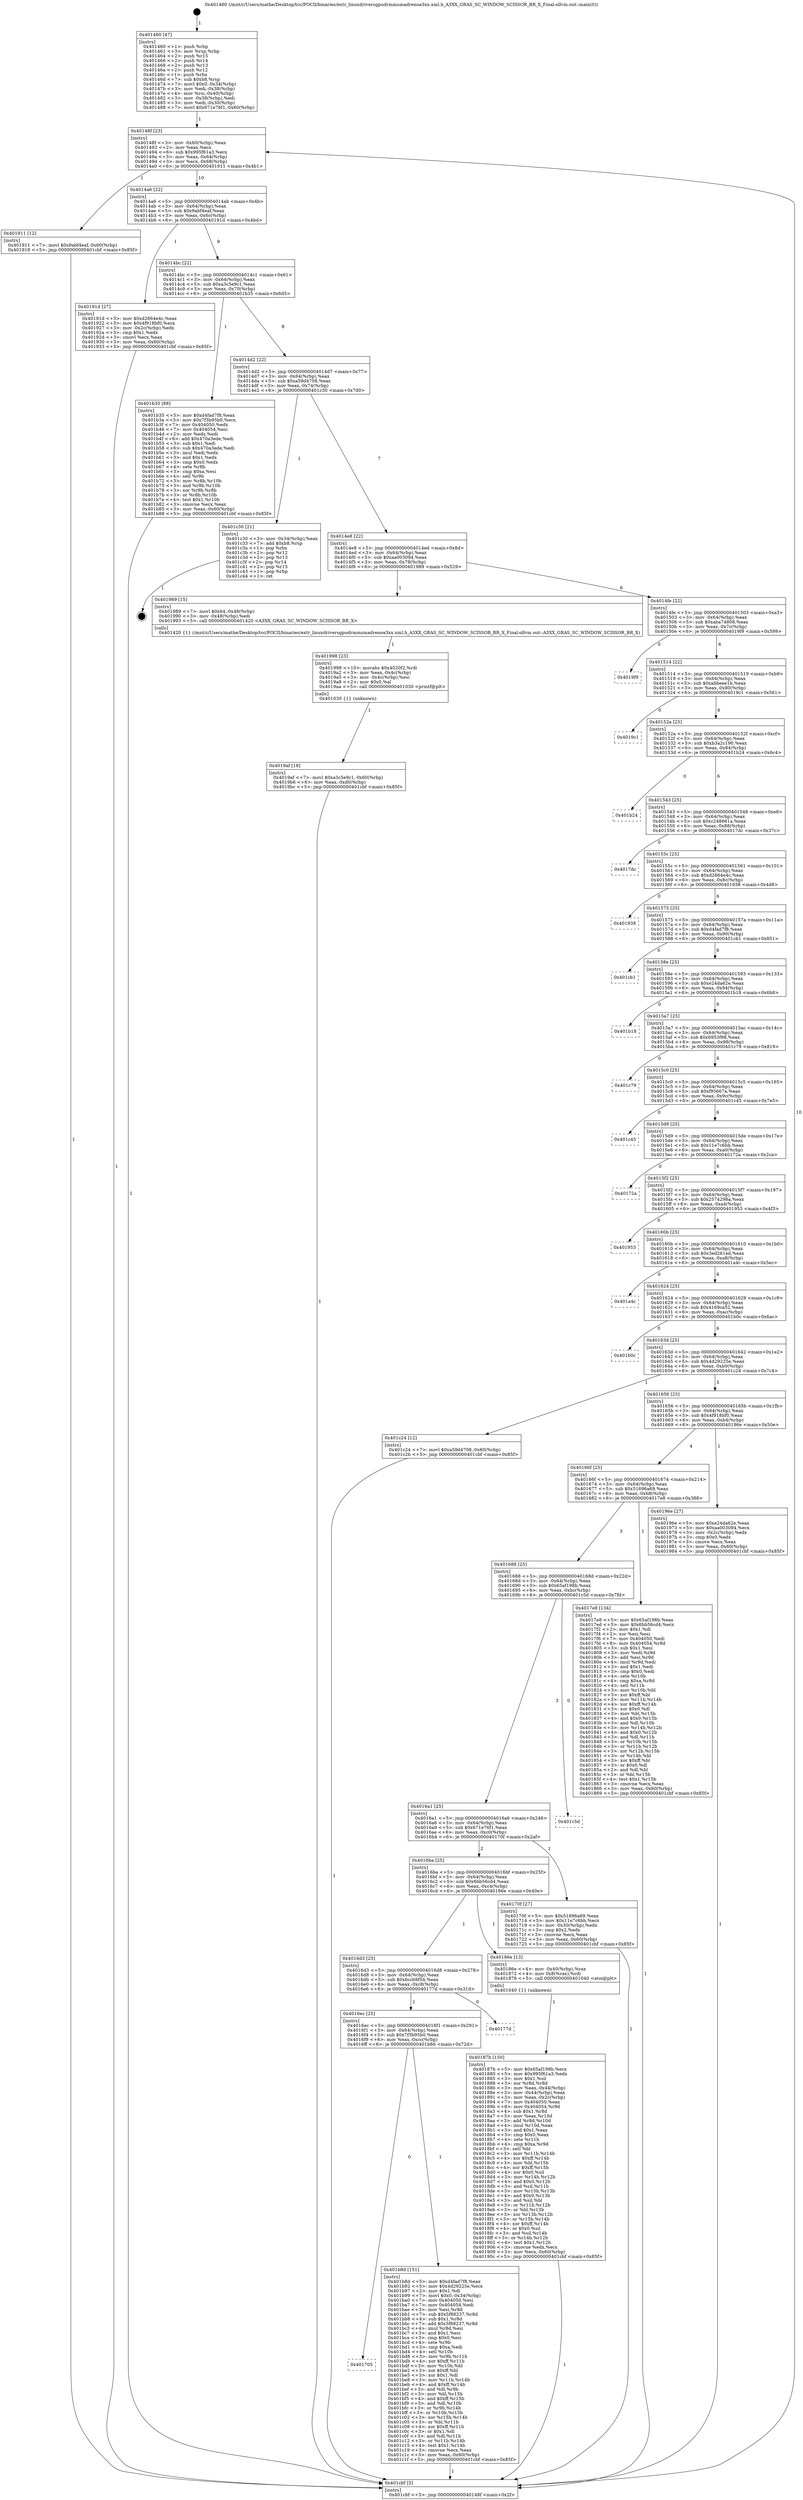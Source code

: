 digraph "0x401460" {
  label = "0x401460 (/mnt/c/Users/mathe/Desktop/tcc/POCII/binaries/extr_linuxdriversgpudrmmsmadrenoa3xx.xml.h_A3XX_GRAS_SC_WINDOW_SCISSOR_BR_X_Final-ollvm.out::main(0))"
  labelloc = "t"
  node[shape=record]

  Entry [label="",width=0.3,height=0.3,shape=circle,fillcolor=black,style=filled]
  "0x40148f" [label="{
     0x40148f [23]\l
     | [instrs]\l
     &nbsp;&nbsp;0x40148f \<+3\>: mov -0x60(%rbp),%eax\l
     &nbsp;&nbsp;0x401492 \<+2\>: mov %eax,%ecx\l
     &nbsp;&nbsp;0x401494 \<+6\>: sub $0x995f61a3,%ecx\l
     &nbsp;&nbsp;0x40149a \<+3\>: mov %eax,-0x64(%rbp)\l
     &nbsp;&nbsp;0x40149d \<+3\>: mov %ecx,-0x68(%rbp)\l
     &nbsp;&nbsp;0x4014a0 \<+6\>: je 0000000000401911 \<main+0x4b1\>\l
  }"]
  "0x401911" [label="{
     0x401911 [12]\l
     | [instrs]\l
     &nbsp;&nbsp;0x401911 \<+7\>: movl $0x9abf4eaf,-0x60(%rbp)\l
     &nbsp;&nbsp;0x401918 \<+5\>: jmp 0000000000401cbf \<main+0x85f\>\l
  }"]
  "0x4014a6" [label="{
     0x4014a6 [22]\l
     | [instrs]\l
     &nbsp;&nbsp;0x4014a6 \<+5\>: jmp 00000000004014ab \<main+0x4b\>\l
     &nbsp;&nbsp;0x4014ab \<+3\>: mov -0x64(%rbp),%eax\l
     &nbsp;&nbsp;0x4014ae \<+5\>: sub $0x9abf4eaf,%eax\l
     &nbsp;&nbsp;0x4014b3 \<+3\>: mov %eax,-0x6c(%rbp)\l
     &nbsp;&nbsp;0x4014b6 \<+6\>: je 000000000040191d \<main+0x4bd\>\l
  }"]
  Exit [label="",width=0.3,height=0.3,shape=circle,fillcolor=black,style=filled,peripheries=2]
  "0x40191d" [label="{
     0x40191d [27]\l
     | [instrs]\l
     &nbsp;&nbsp;0x40191d \<+5\>: mov $0xd2664e4c,%eax\l
     &nbsp;&nbsp;0x401922 \<+5\>: mov $0x4f918bf0,%ecx\l
     &nbsp;&nbsp;0x401927 \<+3\>: mov -0x2c(%rbp),%edx\l
     &nbsp;&nbsp;0x40192a \<+3\>: cmp $0x1,%edx\l
     &nbsp;&nbsp;0x40192d \<+3\>: cmovl %ecx,%eax\l
     &nbsp;&nbsp;0x401930 \<+3\>: mov %eax,-0x60(%rbp)\l
     &nbsp;&nbsp;0x401933 \<+5\>: jmp 0000000000401cbf \<main+0x85f\>\l
  }"]
  "0x4014bc" [label="{
     0x4014bc [22]\l
     | [instrs]\l
     &nbsp;&nbsp;0x4014bc \<+5\>: jmp 00000000004014c1 \<main+0x61\>\l
     &nbsp;&nbsp;0x4014c1 \<+3\>: mov -0x64(%rbp),%eax\l
     &nbsp;&nbsp;0x4014c4 \<+5\>: sub $0xa3c5e9c1,%eax\l
     &nbsp;&nbsp;0x4014c9 \<+3\>: mov %eax,-0x70(%rbp)\l
     &nbsp;&nbsp;0x4014cc \<+6\>: je 0000000000401b35 \<main+0x6d5\>\l
  }"]
  "0x401705" [label="{
     0x401705\l
  }", style=dashed]
  "0x401b35" [label="{
     0x401b35 [88]\l
     | [instrs]\l
     &nbsp;&nbsp;0x401b35 \<+5\>: mov $0xd4fad7f8,%eax\l
     &nbsp;&nbsp;0x401b3a \<+5\>: mov $0x7f3b95b0,%ecx\l
     &nbsp;&nbsp;0x401b3f \<+7\>: mov 0x404050,%edx\l
     &nbsp;&nbsp;0x401b46 \<+7\>: mov 0x404054,%esi\l
     &nbsp;&nbsp;0x401b4d \<+2\>: mov %edx,%edi\l
     &nbsp;&nbsp;0x401b4f \<+6\>: add $0x470a3ede,%edi\l
     &nbsp;&nbsp;0x401b55 \<+3\>: sub $0x1,%edi\l
     &nbsp;&nbsp;0x401b58 \<+6\>: sub $0x470a3ede,%edi\l
     &nbsp;&nbsp;0x401b5e \<+3\>: imul %edi,%edx\l
     &nbsp;&nbsp;0x401b61 \<+3\>: and $0x1,%edx\l
     &nbsp;&nbsp;0x401b64 \<+3\>: cmp $0x0,%edx\l
     &nbsp;&nbsp;0x401b67 \<+4\>: sete %r8b\l
     &nbsp;&nbsp;0x401b6b \<+3\>: cmp $0xa,%esi\l
     &nbsp;&nbsp;0x401b6e \<+4\>: setl %r9b\l
     &nbsp;&nbsp;0x401b72 \<+3\>: mov %r8b,%r10b\l
     &nbsp;&nbsp;0x401b75 \<+3\>: and %r9b,%r10b\l
     &nbsp;&nbsp;0x401b78 \<+3\>: xor %r9b,%r8b\l
     &nbsp;&nbsp;0x401b7b \<+3\>: or %r8b,%r10b\l
     &nbsp;&nbsp;0x401b7e \<+4\>: test $0x1,%r10b\l
     &nbsp;&nbsp;0x401b82 \<+3\>: cmovne %ecx,%eax\l
     &nbsp;&nbsp;0x401b85 \<+3\>: mov %eax,-0x60(%rbp)\l
     &nbsp;&nbsp;0x401b88 \<+5\>: jmp 0000000000401cbf \<main+0x85f\>\l
  }"]
  "0x4014d2" [label="{
     0x4014d2 [22]\l
     | [instrs]\l
     &nbsp;&nbsp;0x4014d2 \<+5\>: jmp 00000000004014d7 \<main+0x77\>\l
     &nbsp;&nbsp;0x4014d7 \<+3\>: mov -0x64(%rbp),%eax\l
     &nbsp;&nbsp;0x4014da \<+5\>: sub $0xa59d4708,%eax\l
     &nbsp;&nbsp;0x4014df \<+3\>: mov %eax,-0x74(%rbp)\l
     &nbsp;&nbsp;0x4014e2 \<+6\>: je 0000000000401c30 \<main+0x7d0\>\l
  }"]
  "0x401b8d" [label="{
     0x401b8d [151]\l
     | [instrs]\l
     &nbsp;&nbsp;0x401b8d \<+5\>: mov $0xd4fad7f8,%eax\l
     &nbsp;&nbsp;0x401b92 \<+5\>: mov $0x4d29225e,%ecx\l
     &nbsp;&nbsp;0x401b97 \<+2\>: mov $0x1,%dl\l
     &nbsp;&nbsp;0x401b99 \<+7\>: movl $0x0,-0x34(%rbp)\l
     &nbsp;&nbsp;0x401ba0 \<+7\>: mov 0x404050,%esi\l
     &nbsp;&nbsp;0x401ba7 \<+7\>: mov 0x404054,%edi\l
     &nbsp;&nbsp;0x401bae \<+3\>: mov %esi,%r8d\l
     &nbsp;&nbsp;0x401bb1 \<+7\>: sub $0x5f88237,%r8d\l
     &nbsp;&nbsp;0x401bb8 \<+4\>: sub $0x1,%r8d\l
     &nbsp;&nbsp;0x401bbc \<+7\>: add $0x5f88237,%r8d\l
     &nbsp;&nbsp;0x401bc3 \<+4\>: imul %r8d,%esi\l
     &nbsp;&nbsp;0x401bc7 \<+3\>: and $0x1,%esi\l
     &nbsp;&nbsp;0x401bca \<+3\>: cmp $0x0,%esi\l
     &nbsp;&nbsp;0x401bcd \<+4\>: sete %r9b\l
     &nbsp;&nbsp;0x401bd1 \<+3\>: cmp $0xa,%edi\l
     &nbsp;&nbsp;0x401bd4 \<+4\>: setl %r10b\l
     &nbsp;&nbsp;0x401bd8 \<+3\>: mov %r9b,%r11b\l
     &nbsp;&nbsp;0x401bdb \<+4\>: xor $0xff,%r11b\l
     &nbsp;&nbsp;0x401bdf \<+3\>: mov %r10b,%bl\l
     &nbsp;&nbsp;0x401be2 \<+3\>: xor $0xff,%bl\l
     &nbsp;&nbsp;0x401be5 \<+3\>: xor $0x1,%dl\l
     &nbsp;&nbsp;0x401be8 \<+3\>: mov %r11b,%r14b\l
     &nbsp;&nbsp;0x401beb \<+4\>: and $0xff,%r14b\l
     &nbsp;&nbsp;0x401bef \<+3\>: and %dl,%r9b\l
     &nbsp;&nbsp;0x401bf2 \<+3\>: mov %bl,%r15b\l
     &nbsp;&nbsp;0x401bf5 \<+4\>: and $0xff,%r15b\l
     &nbsp;&nbsp;0x401bf9 \<+3\>: and %dl,%r10b\l
     &nbsp;&nbsp;0x401bfc \<+3\>: or %r9b,%r14b\l
     &nbsp;&nbsp;0x401bff \<+3\>: or %r10b,%r15b\l
     &nbsp;&nbsp;0x401c02 \<+3\>: xor %r15b,%r14b\l
     &nbsp;&nbsp;0x401c05 \<+3\>: or %bl,%r11b\l
     &nbsp;&nbsp;0x401c08 \<+4\>: xor $0xff,%r11b\l
     &nbsp;&nbsp;0x401c0c \<+3\>: or $0x1,%dl\l
     &nbsp;&nbsp;0x401c0f \<+3\>: and %dl,%r11b\l
     &nbsp;&nbsp;0x401c12 \<+3\>: or %r11b,%r14b\l
     &nbsp;&nbsp;0x401c15 \<+4\>: test $0x1,%r14b\l
     &nbsp;&nbsp;0x401c19 \<+3\>: cmovne %ecx,%eax\l
     &nbsp;&nbsp;0x401c1c \<+3\>: mov %eax,-0x60(%rbp)\l
     &nbsp;&nbsp;0x401c1f \<+5\>: jmp 0000000000401cbf \<main+0x85f\>\l
  }"]
  "0x401c30" [label="{
     0x401c30 [21]\l
     | [instrs]\l
     &nbsp;&nbsp;0x401c30 \<+3\>: mov -0x34(%rbp),%eax\l
     &nbsp;&nbsp;0x401c33 \<+7\>: add $0xb8,%rsp\l
     &nbsp;&nbsp;0x401c3a \<+1\>: pop %rbx\l
     &nbsp;&nbsp;0x401c3b \<+2\>: pop %r12\l
     &nbsp;&nbsp;0x401c3d \<+2\>: pop %r13\l
     &nbsp;&nbsp;0x401c3f \<+2\>: pop %r14\l
     &nbsp;&nbsp;0x401c41 \<+2\>: pop %r15\l
     &nbsp;&nbsp;0x401c43 \<+1\>: pop %rbp\l
     &nbsp;&nbsp;0x401c44 \<+1\>: ret\l
  }"]
  "0x4014e8" [label="{
     0x4014e8 [22]\l
     | [instrs]\l
     &nbsp;&nbsp;0x4014e8 \<+5\>: jmp 00000000004014ed \<main+0x8d\>\l
     &nbsp;&nbsp;0x4014ed \<+3\>: mov -0x64(%rbp),%eax\l
     &nbsp;&nbsp;0x4014f0 \<+5\>: sub $0xaa003094,%eax\l
     &nbsp;&nbsp;0x4014f5 \<+3\>: mov %eax,-0x78(%rbp)\l
     &nbsp;&nbsp;0x4014f8 \<+6\>: je 0000000000401989 \<main+0x529\>\l
  }"]
  "0x4016ec" [label="{
     0x4016ec [25]\l
     | [instrs]\l
     &nbsp;&nbsp;0x4016ec \<+5\>: jmp 00000000004016f1 \<main+0x291\>\l
     &nbsp;&nbsp;0x4016f1 \<+3\>: mov -0x64(%rbp),%eax\l
     &nbsp;&nbsp;0x4016f4 \<+5\>: sub $0x7f3b95b0,%eax\l
     &nbsp;&nbsp;0x4016f9 \<+6\>: mov %eax,-0xcc(%rbp)\l
     &nbsp;&nbsp;0x4016ff \<+6\>: je 0000000000401b8d \<main+0x72d\>\l
  }"]
  "0x401989" [label="{
     0x401989 [15]\l
     | [instrs]\l
     &nbsp;&nbsp;0x401989 \<+7\>: movl $0x64,-0x48(%rbp)\l
     &nbsp;&nbsp;0x401990 \<+3\>: mov -0x48(%rbp),%edi\l
     &nbsp;&nbsp;0x401993 \<+5\>: call 0000000000401420 \<A3XX_GRAS_SC_WINDOW_SCISSOR_BR_X\>\l
     | [calls]\l
     &nbsp;&nbsp;0x401420 \{1\} (/mnt/c/Users/mathe/Desktop/tcc/POCII/binaries/extr_linuxdriversgpudrmmsmadrenoa3xx.xml.h_A3XX_GRAS_SC_WINDOW_SCISSOR_BR_X_Final-ollvm.out::A3XX_GRAS_SC_WINDOW_SCISSOR_BR_X)\l
  }"]
  "0x4014fe" [label="{
     0x4014fe [22]\l
     | [instrs]\l
     &nbsp;&nbsp;0x4014fe \<+5\>: jmp 0000000000401503 \<main+0xa3\>\l
     &nbsp;&nbsp;0x401503 \<+3\>: mov -0x64(%rbp),%eax\l
     &nbsp;&nbsp;0x401506 \<+5\>: sub $0xaba74808,%eax\l
     &nbsp;&nbsp;0x40150b \<+3\>: mov %eax,-0x7c(%rbp)\l
     &nbsp;&nbsp;0x40150e \<+6\>: je 00000000004019f9 \<main+0x599\>\l
  }"]
  "0x40177d" [label="{
     0x40177d\l
  }", style=dashed]
  "0x4019f9" [label="{
     0x4019f9\l
  }", style=dashed]
  "0x401514" [label="{
     0x401514 [22]\l
     | [instrs]\l
     &nbsp;&nbsp;0x401514 \<+5\>: jmp 0000000000401519 \<main+0xb9\>\l
     &nbsp;&nbsp;0x401519 \<+3\>: mov -0x64(%rbp),%eax\l
     &nbsp;&nbsp;0x40151c \<+5\>: sub $0xabbeee1b,%eax\l
     &nbsp;&nbsp;0x401521 \<+3\>: mov %eax,-0x80(%rbp)\l
     &nbsp;&nbsp;0x401524 \<+6\>: je 00000000004019c1 \<main+0x561\>\l
  }"]
  "0x4019af" [label="{
     0x4019af [18]\l
     | [instrs]\l
     &nbsp;&nbsp;0x4019af \<+7\>: movl $0xa3c5e9c1,-0x60(%rbp)\l
     &nbsp;&nbsp;0x4019b6 \<+6\>: mov %eax,-0xd0(%rbp)\l
     &nbsp;&nbsp;0x4019bc \<+5\>: jmp 0000000000401cbf \<main+0x85f\>\l
  }"]
  "0x4019c1" [label="{
     0x4019c1\l
  }", style=dashed]
  "0x40152a" [label="{
     0x40152a [25]\l
     | [instrs]\l
     &nbsp;&nbsp;0x40152a \<+5\>: jmp 000000000040152f \<main+0xcf\>\l
     &nbsp;&nbsp;0x40152f \<+3\>: mov -0x64(%rbp),%eax\l
     &nbsp;&nbsp;0x401532 \<+5\>: sub $0xb3a2c190,%eax\l
     &nbsp;&nbsp;0x401537 \<+6\>: mov %eax,-0x84(%rbp)\l
     &nbsp;&nbsp;0x40153d \<+6\>: je 0000000000401b24 \<main+0x6c4\>\l
  }"]
  "0x401998" [label="{
     0x401998 [23]\l
     | [instrs]\l
     &nbsp;&nbsp;0x401998 \<+10\>: movabs $0x4020f2,%rdi\l
     &nbsp;&nbsp;0x4019a2 \<+3\>: mov %eax,-0x4c(%rbp)\l
     &nbsp;&nbsp;0x4019a5 \<+3\>: mov -0x4c(%rbp),%esi\l
     &nbsp;&nbsp;0x4019a8 \<+2\>: mov $0x0,%al\l
     &nbsp;&nbsp;0x4019aa \<+5\>: call 0000000000401030 \<printf@plt\>\l
     | [calls]\l
     &nbsp;&nbsp;0x401030 \{1\} (unknown)\l
  }"]
  "0x401b24" [label="{
     0x401b24\l
  }", style=dashed]
  "0x401543" [label="{
     0x401543 [25]\l
     | [instrs]\l
     &nbsp;&nbsp;0x401543 \<+5\>: jmp 0000000000401548 \<main+0xe8\>\l
     &nbsp;&nbsp;0x401548 \<+3\>: mov -0x64(%rbp),%eax\l
     &nbsp;&nbsp;0x40154b \<+5\>: sub $0xc248661a,%eax\l
     &nbsp;&nbsp;0x401550 \<+6\>: mov %eax,-0x88(%rbp)\l
     &nbsp;&nbsp;0x401556 \<+6\>: je 00000000004017dc \<main+0x37c\>\l
  }"]
  "0x40187b" [label="{
     0x40187b [150]\l
     | [instrs]\l
     &nbsp;&nbsp;0x40187b \<+5\>: mov $0x65af198b,%ecx\l
     &nbsp;&nbsp;0x401880 \<+5\>: mov $0x995f61a3,%edx\l
     &nbsp;&nbsp;0x401885 \<+3\>: mov $0x1,%sil\l
     &nbsp;&nbsp;0x401888 \<+3\>: xor %r8d,%r8d\l
     &nbsp;&nbsp;0x40188b \<+3\>: mov %eax,-0x44(%rbp)\l
     &nbsp;&nbsp;0x40188e \<+3\>: mov -0x44(%rbp),%eax\l
     &nbsp;&nbsp;0x401891 \<+3\>: mov %eax,-0x2c(%rbp)\l
     &nbsp;&nbsp;0x401894 \<+7\>: mov 0x404050,%eax\l
     &nbsp;&nbsp;0x40189b \<+8\>: mov 0x404054,%r9d\l
     &nbsp;&nbsp;0x4018a3 \<+4\>: sub $0x1,%r8d\l
     &nbsp;&nbsp;0x4018a7 \<+3\>: mov %eax,%r10d\l
     &nbsp;&nbsp;0x4018aa \<+3\>: add %r8d,%r10d\l
     &nbsp;&nbsp;0x4018ad \<+4\>: imul %r10d,%eax\l
     &nbsp;&nbsp;0x4018b1 \<+3\>: and $0x1,%eax\l
     &nbsp;&nbsp;0x4018b4 \<+3\>: cmp $0x0,%eax\l
     &nbsp;&nbsp;0x4018b7 \<+4\>: sete %r11b\l
     &nbsp;&nbsp;0x4018bb \<+4\>: cmp $0xa,%r9d\l
     &nbsp;&nbsp;0x4018bf \<+3\>: setl %bl\l
     &nbsp;&nbsp;0x4018c2 \<+3\>: mov %r11b,%r14b\l
     &nbsp;&nbsp;0x4018c5 \<+4\>: xor $0xff,%r14b\l
     &nbsp;&nbsp;0x4018c9 \<+3\>: mov %bl,%r15b\l
     &nbsp;&nbsp;0x4018cc \<+4\>: xor $0xff,%r15b\l
     &nbsp;&nbsp;0x4018d0 \<+4\>: xor $0x0,%sil\l
     &nbsp;&nbsp;0x4018d4 \<+3\>: mov %r14b,%r12b\l
     &nbsp;&nbsp;0x4018d7 \<+4\>: and $0x0,%r12b\l
     &nbsp;&nbsp;0x4018db \<+3\>: and %sil,%r11b\l
     &nbsp;&nbsp;0x4018de \<+3\>: mov %r15b,%r13b\l
     &nbsp;&nbsp;0x4018e1 \<+4\>: and $0x0,%r13b\l
     &nbsp;&nbsp;0x4018e5 \<+3\>: and %sil,%bl\l
     &nbsp;&nbsp;0x4018e8 \<+3\>: or %r11b,%r12b\l
     &nbsp;&nbsp;0x4018eb \<+3\>: or %bl,%r13b\l
     &nbsp;&nbsp;0x4018ee \<+3\>: xor %r13b,%r12b\l
     &nbsp;&nbsp;0x4018f1 \<+3\>: or %r15b,%r14b\l
     &nbsp;&nbsp;0x4018f4 \<+4\>: xor $0xff,%r14b\l
     &nbsp;&nbsp;0x4018f8 \<+4\>: or $0x0,%sil\l
     &nbsp;&nbsp;0x4018fc \<+3\>: and %sil,%r14b\l
     &nbsp;&nbsp;0x4018ff \<+3\>: or %r14b,%r12b\l
     &nbsp;&nbsp;0x401902 \<+4\>: test $0x1,%r12b\l
     &nbsp;&nbsp;0x401906 \<+3\>: cmovne %edx,%ecx\l
     &nbsp;&nbsp;0x401909 \<+3\>: mov %ecx,-0x60(%rbp)\l
     &nbsp;&nbsp;0x40190c \<+5\>: jmp 0000000000401cbf \<main+0x85f\>\l
  }"]
  "0x4017dc" [label="{
     0x4017dc\l
  }", style=dashed]
  "0x40155c" [label="{
     0x40155c [25]\l
     | [instrs]\l
     &nbsp;&nbsp;0x40155c \<+5\>: jmp 0000000000401561 \<main+0x101\>\l
     &nbsp;&nbsp;0x401561 \<+3\>: mov -0x64(%rbp),%eax\l
     &nbsp;&nbsp;0x401564 \<+5\>: sub $0xd2664e4c,%eax\l
     &nbsp;&nbsp;0x401569 \<+6\>: mov %eax,-0x8c(%rbp)\l
     &nbsp;&nbsp;0x40156f \<+6\>: je 0000000000401938 \<main+0x4d8\>\l
  }"]
  "0x4016d3" [label="{
     0x4016d3 [25]\l
     | [instrs]\l
     &nbsp;&nbsp;0x4016d3 \<+5\>: jmp 00000000004016d8 \<main+0x278\>\l
     &nbsp;&nbsp;0x4016d8 \<+3\>: mov -0x64(%rbp),%eax\l
     &nbsp;&nbsp;0x4016db \<+5\>: sub $0x6ccb9f54,%eax\l
     &nbsp;&nbsp;0x4016e0 \<+6\>: mov %eax,-0xc8(%rbp)\l
     &nbsp;&nbsp;0x4016e6 \<+6\>: je 000000000040177d \<main+0x31d\>\l
  }"]
  "0x401938" [label="{
     0x401938\l
  }", style=dashed]
  "0x401575" [label="{
     0x401575 [25]\l
     | [instrs]\l
     &nbsp;&nbsp;0x401575 \<+5\>: jmp 000000000040157a \<main+0x11a\>\l
     &nbsp;&nbsp;0x40157a \<+3\>: mov -0x64(%rbp),%eax\l
     &nbsp;&nbsp;0x40157d \<+5\>: sub $0xd4fad7f8,%eax\l
     &nbsp;&nbsp;0x401582 \<+6\>: mov %eax,-0x90(%rbp)\l
     &nbsp;&nbsp;0x401588 \<+6\>: je 0000000000401cb1 \<main+0x851\>\l
  }"]
  "0x40186e" [label="{
     0x40186e [13]\l
     | [instrs]\l
     &nbsp;&nbsp;0x40186e \<+4\>: mov -0x40(%rbp),%rax\l
     &nbsp;&nbsp;0x401872 \<+4\>: mov 0x8(%rax),%rdi\l
     &nbsp;&nbsp;0x401876 \<+5\>: call 0000000000401040 \<atoi@plt\>\l
     | [calls]\l
     &nbsp;&nbsp;0x401040 \{1\} (unknown)\l
  }"]
  "0x401cb1" [label="{
     0x401cb1\l
  }", style=dashed]
  "0x40158e" [label="{
     0x40158e [25]\l
     | [instrs]\l
     &nbsp;&nbsp;0x40158e \<+5\>: jmp 0000000000401593 \<main+0x133\>\l
     &nbsp;&nbsp;0x401593 \<+3\>: mov -0x64(%rbp),%eax\l
     &nbsp;&nbsp;0x401596 \<+5\>: sub $0xe24da62e,%eax\l
     &nbsp;&nbsp;0x40159b \<+6\>: mov %eax,-0x94(%rbp)\l
     &nbsp;&nbsp;0x4015a1 \<+6\>: je 0000000000401b18 \<main+0x6b8\>\l
  }"]
  "0x401460" [label="{
     0x401460 [47]\l
     | [instrs]\l
     &nbsp;&nbsp;0x401460 \<+1\>: push %rbp\l
     &nbsp;&nbsp;0x401461 \<+3\>: mov %rsp,%rbp\l
     &nbsp;&nbsp;0x401464 \<+2\>: push %r15\l
     &nbsp;&nbsp;0x401466 \<+2\>: push %r14\l
     &nbsp;&nbsp;0x401468 \<+2\>: push %r13\l
     &nbsp;&nbsp;0x40146a \<+2\>: push %r12\l
     &nbsp;&nbsp;0x40146c \<+1\>: push %rbx\l
     &nbsp;&nbsp;0x40146d \<+7\>: sub $0xb8,%rsp\l
     &nbsp;&nbsp;0x401474 \<+7\>: movl $0x0,-0x34(%rbp)\l
     &nbsp;&nbsp;0x40147b \<+3\>: mov %edi,-0x38(%rbp)\l
     &nbsp;&nbsp;0x40147e \<+4\>: mov %rsi,-0x40(%rbp)\l
     &nbsp;&nbsp;0x401482 \<+3\>: mov -0x38(%rbp),%edi\l
     &nbsp;&nbsp;0x401485 \<+3\>: mov %edi,-0x30(%rbp)\l
     &nbsp;&nbsp;0x401488 \<+7\>: movl $0x671e76f1,-0x60(%rbp)\l
  }"]
  "0x401b18" [label="{
     0x401b18\l
  }", style=dashed]
  "0x4015a7" [label="{
     0x4015a7 [25]\l
     | [instrs]\l
     &nbsp;&nbsp;0x4015a7 \<+5\>: jmp 00000000004015ac \<main+0x14c\>\l
     &nbsp;&nbsp;0x4015ac \<+3\>: mov -0x64(%rbp),%eax\l
     &nbsp;&nbsp;0x4015af \<+5\>: sub $0x6953f98,%eax\l
     &nbsp;&nbsp;0x4015b4 \<+6\>: mov %eax,-0x98(%rbp)\l
     &nbsp;&nbsp;0x4015ba \<+6\>: je 0000000000401c79 \<main+0x819\>\l
  }"]
  "0x401cbf" [label="{
     0x401cbf [5]\l
     | [instrs]\l
     &nbsp;&nbsp;0x401cbf \<+5\>: jmp 000000000040148f \<main+0x2f\>\l
  }"]
  "0x401c79" [label="{
     0x401c79\l
  }", style=dashed]
  "0x4015c0" [label="{
     0x4015c0 [25]\l
     | [instrs]\l
     &nbsp;&nbsp;0x4015c0 \<+5\>: jmp 00000000004015c5 \<main+0x165\>\l
     &nbsp;&nbsp;0x4015c5 \<+3\>: mov -0x64(%rbp),%eax\l
     &nbsp;&nbsp;0x4015c8 \<+5\>: sub $0xf95667a,%eax\l
     &nbsp;&nbsp;0x4015cd \<+6\>: mov %eax,-0x9c(%rbp)\l
     &nbsp;&nbsp;0x4015d3 \<+6\>: je 0000000000401c45 \<main+0x7e5\>\l
  }"]
  "0x4016ba" [label="{
     0x4016ba [25]\l
     | [instrs]\l
     &nbsp;&nbsp;0x4016ba \<+5\>: jmp 00000000004016bf \<main+0x25f\>\l
     &nbsp;&nbsp;0x4016bf \<+3\>: mov -0x64(%rbp),%eax\l
     &nbsp;&nbsp;0x4016c2 \<+5\>: sub $0x6bb56cd4,%eax\l
     &nbsp;&nbsp;0x4016c7 \<+6\>: mov %eax,-0xc4(%rbp)\l
     &nbsp;&nbsp;0x4016cd \<+6\>: je 000000000040186e \<main+0x40e\>\l
  }"]
  "0x401c45" [label="{
     0x401c45\l
  }", style=dashed]
  "0x4015d9" [label="{
     0x4015d9 [25]\l
     | [instrs]\l
     &nbsp;&nbsp;0x4015d9 \<+5\>: jmp 00000000004015de \<main+0x17e\>\l
     &nbsp;&nbsp;0x4015de \<+3\>: mov -0x64(%rbp),%eax\l
     &nbsp;&nbsp;0x4015e1 \<+5\>: sub $0x11e7c6bb,%eax\l
     &nbsp;&nbsp;0x4015e6 \<+6\>: mov %eax,-0xa0(%rbp)\l
     &nbsp;&nbsp;0x4015ec \<+6\>: je 000000000040172a \<main+0x2ca\>\l
  }"]
  "0x40170f" [label="{
     0x40170f [27]\l
     | [instrs]\l
     &nbsp;&nbsp;0x40170f \<+5\>: mov $0x51696a69,%eax\l
     &nbsp;&nbsp;0x401714 \<+5\>: mov $0x11e7c6bb,%ecx\l
     &nbsp;&nbsp;0x401719 \<+3\>: mov -0x30(%rbp),%edx\l
     &nbsp;&nbsp;0x40171c \<+3\>: cmp $0x2,%edx\l
     &nbsp;&nbsp;0x40171f \<+3\>: cmovne %ecx,%eax\l
     &nbsp;&nbsp;0x401722 \<+3\>: mov %eax,-0x60(%rbp)\l
     &nbsp;&nbsp;0x401725 \<+5\>: jmp 0000000000401cbf \<main+0x85f\>\l
  }"]
  "0x40172a" [label="{
     0x40172a\l
  }", style=dashed]
  "0x4015f2" [label="{
     0x4015f2 [25]\l
     | [instrs]\l
     &nbsp;&nbsp;0x4015f2 \<+5\>: jmp 00000000004015f7 \<main+0x197\>\l
     &nbsp;&nbsp;0x4015f7 \<+3\>: mov -0x64(%rbp),%eax\l
     &nbsp;&nbsp;0x4015fa \<+5\>: sub $0x2574298a,%eax\l
     &nbsp;&nbsp;0x4015ff \<+6\>: mov %eax,-0xa4(%rbp)\l
     &nbsp;&nbsp;0x401605 \<+6\>: je 0000000000401953 \<main+0x4f3\>\l
  }"]
  "0x4016a1" [label="{
     0x4016a1 [25]\l
     | [instrs]\l
     &nbsp;&nbsp;0x4016a1 \<+5\>: jmp 00000000004016a6 \<main+0x246\>\l
     &nbsp;&nbsp;0x4016a6 \<+3\>: mov -0x64(%rbp),%eax\l
     &nbsp;&nbsp;0x4016a9 \<+5\>: sub $0x671e76f1,%eax\l
     &nbsp;&nbsp;0x4016ae \<+6\>: mov %eax,-0xc0(%rbp)\l
     &nbsp;&nbsp;0x4016b4 \<+6\>: je 000000000040170f \<main+0x2af\>\l
  }"]
  "0x401953" [label="{
     0x401953\l
  }", style=dashed]
  "0x40160b" [label="{
     0x40160b [25]\l
     | [instrs]\l
     &nbsp;&nbsp;0x40160b \<+5\>: jmp 0000000000401610 \<main+0x1b0\>\l
     &nbsp;&nbsp;0x401610 \<+3\>: mov -0x64(%rbp),%eax\l
     &nbsp;&nbsp;0x401613 \<+5\>: sub $0x3ed261ed,%eax\l
     &nbsp;&nbsp;0x401618 \<+6\>: mov %eax,-0xa8(%rbp)\l
     &nbsp;&nbsp;0x40161e \<+6\>: je 0000000000401a4c \<main+0x5ec\>\l
  }"]
  "0x401c5d" [label="{
     0x401c5d\l
  }", style=dashed]
  "0x401a4c" [label="{
     0x401a4c\l
  }", style=dashed]
  "0x401624" [label="{
     0x401624 [25]\l
     | [instrs]\l
     &nbsp;&nbsp;0x401624 \<+5\>: jmp 0000000000401629 \<main+0x1c9\>\l
     &nbsp;&nbsp;0x401629 \<+3\>: mov -0x64(%rbp),%eax\l
     &nbsp;&nbsp;0x40162c \<+5\>: sub $0x4169ca52,%eax\l
     &nbsp;&nbsp;0x401631 \<+6\>: mov %eax,-0xac(%rbp)\l
     &nbsp;&nbsp;0x401637 \<+6\>: je 0000000000401b0c \<main+0x6ac\>\l
  }"]
  "0x401688" [label="{
     0x401688 [25]\l
     | [instrs]\l
     &nbsp;&nbsp;0x401688 \<+5\>: jmp 000000000040168d \<main+0x22d\>\l
     &nbsp;&nbsp;0x40168d \<+3\>: mov -0x64(%rbp),%eax\l
     &nbsp;&nbsp;0x401690 \<+5\>: sub $0x65af198b,%eax\l
     &nbsp;&nbsp;0x401695 \<+6\>: mov %eax,-0xbc(%rbp)\l
     &nbsp;&nbsp;0x40169b \<+6\>: je 0000000000401c5d \<main+0x7fd\>\l
  }"]
  "0x401b0c" [label="{
     0x401b0c\l
  }", style=dashed]
  "0x40163d" [label="{
     0x40163d [25]\l
     | [instrs]\l
     &nbsp;&nbsp;0x40163d \<+5\>: jmp 0000000000401642 \<main+0x1e2\>\l
     &nbsp;&nbsp;0x401642 \<+3\>: mov -0x64(%rbp),%eax\l
     &nbsp;&nbsp;0x401645 \<+5\>: sub $0x4d29225e,%eax\l
     &nbsp;&nbsp;0x40164a \<+6\>: mov %eax,-0xb0(%rbp)\l
     &nbsp;&nbsp;0x401650 \<+6\>: je 0000000000401c24 \<main+0x7c4\>\l
  }"]
  "0x4017e8" [label="{
     0x4017e8 [134]\l
     | [instrs]\l
     &nbsp;&nbsp;0x4017e8 \<+5\>: mov $0x65af198b,%eax\l
     &nbsp;&nbsp;0x4017ed \<+5\>: mov $0x6bb56cd4,%ecx\l
     &nbsp;&nbsp;0x4017f2 \<+2\>: mov $0x1,%dl\l
     &nbsp;&nbsp;0x4017f4 \<+2\>: xor %esi,%esi\l
     &nbsp;&nbsp;0x4017f6 \<+7\>: mov 0x404050,%edi\l
     &nbsp;&nbsp;0x4017fd \<+8\>: mov 0x404054,%r8d\l
     &nbsp;&nbsp;0x401805 \<+3\>: sub $0x1,%esi\l
     &nbsp;&nbsp;0x401808 \<+3\>: mov %edi,%r9d\l
     &nbsp;&nbsp;0x40180b \<+3\>: add %esi,%r9d\l
     &nbsp;&nbsp;0x40180e \<+4\>: imul %r9d,%edi\l
     &nbsp;&nbsp;0x401812 \<+3\>: and $0x1,%edi\l
     &nbsp;&nbsp;0x401815 \<+3\>: cmp $0x0,%edi\l
     &nbsp;&nbsp;0x401818 \<+4\>: sete %r10b\l
     &nbsp;&nbsp;0x40181c \<+4\>: cmp $0xa,%r8d\l
     &nbsp;&nbsp;0x401820 \<+4\>: setl %r11b\l
     &nbsp;&nbsp;0x401824 \<+3\>: mov %r10b,%bl\l
     &nbsp;&nbsp;0x401827 \<+3\>: xor $0xff,%bl\l
     &nbsp;&nbsp;0x40182a \<+3\>: mov %r11b,%r14b\l
     &nbsp;&nbsp;0x40182d \<+4\>: xor $0xff,%r14b\l
     &nbsp;&nbsp;0x401831 \<+3\>: xor $0x0,%dl\l
     &nbsp;&nbsp;0x401834 \<+3\>: mov %bl,%r15b\l
     &nbsp;&nbsp;0x401837 \<+4\>: and $0x0,%r15b\l
     &nbsp;&nbsp;0x40183b \<+3\>: and %dl,%r10b\l
     &nbsp;&nbsp;0x40183e \<+3\>: mov %r14b,%r12b\l
     &nbsp;&nbsp;0x401841 \<+4\>: and $0x0,%r12b\l
     &nbsp;&nbsp;0x401845 \<+3\>: and %dl,%r11b\l
     &nbsp;&nbsp;0x401848 \<+3\>: or %r10b,%r15b\l
     &nbsp;&nbsp;0x40184b \<+3\>: or %r11b,%r12b\l
     &nbsp;&nbsp;0x40184e \<+3\>: xor %r12b,%r15b\l
     &nbsp;&nbsp;0x401851 \<+3\>: or %r14b,%bl\l
     &nbsp;&nbsp;0x401854 \<+3\>: xor $0xff,%bl\l
     &nbsp;&nbsp;0x401857 \<+3\>: or $0x0,%dl\l
     &nbsp;&nbsp;0x40185a \<+2\>: and %dl,%bl\l
     &nbsp;&nbsp;0x40185c \<+3\>: or %bl,%r15b\l
     &nbsp;&nbsp;0x40185f \<+4\>: test $0x1,%r15b\l
     &nbsp;&nbsp;0x401863 \<+3\>: cmovne %ecx,%eax\l
     &nbsp;&nbsp;0x401866 \<+3\>: mov %eax,-0x60(%rbp)\l
     &nbsp;&nbsp;0x401869 \<+5\>: jmp 0000000000401cbf \<main+0x85f\>\l
  }"]
  "0x401c24" [label="{
     0x401c24 [12]\l
     | [instrs]\l
     &nbsp;&nbsp;0x401c24 \<+7\>: movl $0xa59d4708,-0x60(%rbp)\l
     &nbsp;&nbsp;0x401c2b \<+5\>: jmp 0000000000401cbf \<main+0x85f\>\l
  }"]
  "0x401656" [label="{
     0x401656 [25]\l
     | [instrs]\l
     &nbsp;&nbsp;0x401656 \<+5\>: jmp 000000000040165b \<main+0x1fb\>\l
     &nbsp;&nbsp;0x40165b \<+3\>: mov -0x64(%rbp),%eax\l
     &nbsp;&nbsp;0x40165e \<+5\>: sub $0x4f918bf0,%eax\l
     &nbsp;&nbsp;0x401663 \<+6\>: mov %eax,-0xb4(%rbp)\l
     &nbsp;&nbsp;0x401669 \<+6\>: je 000000000040196e \<main+0x50e\>\l
  }"]
  "0x40166f" [label="{
     0x40166f [25]\l
     | [instrs]\l
     &nbsp;&nbsp;0x40166f \<+5\>: jmp 0000000000401674 \<main+0x214\>\l
     &nbsp;&nbsp;0x401674 \<+3\>: mov -0x64(%rbp),%eax\l
     &nbsp;&nbsp;0x401677 \<+5\>: sub $0x51696a69,%eax\l
     &nbsp;&nbsp;0x40167c \<+6\>: mov %eax,-0xb8(%rbp)\l
     &nbsp;&nbsp;0x401682 \<+6\>: je 00000000004017e8 \<main+0x388\>\l
  }"]
  "0x40196e" [label="{
     0x40196e [27]\l
     | [instrs]\l
     &nbsp;&nbsp;0x40196e \<+5\>: mov $0xe24da62e,%eax\l
     &nbsp;&nbsp;0x401973 \<+5\>: mov $0xaa003094,%ecx\l
     &nbsp;&nbsp;0x401978 \<+3\>: mov -0x2c(%rbp),%edx\l
     &nbsp;&nbsp;0x40197b \<+3\>: cmp $0x0,%edx\l
     &nbsp;&nbsp;0x40197e \<+3\>: cmove %ecx,%eax\l
     &nbsp;&nbsp;0x401981 \<+3\>: mov %eax,-0x60(%rbp)\l
     &nbsp;&nbsp;0x401984 \<+5\>: jmp 0000000000401cbf \<main+0x85f\>\l
  }"]
  Entry -> "0x401460" [label=" 1"]
  "0x40148f" -> "0x401911" [label=" 1"]
  "0x40148f" -> "0x4014a6" [label=" 10"]
  "0x401c30" -> Exit [label=" 1"]
  "0x4014a6" -> "0x40191d" [label=" 1"]
  "0x4014a6" -> "0x4014bc" [label=" 9"]
  "0x401c24" -> "0x401cbf" [label=" 1"]
  "0x4014bc" -> "0x401b35" [label=" 1"]
  "0x4014bc" -> "0x4014d2" [label=" 8"]
  "0x401b8d" -> "0x401cbf" [label=" 1"]
  "0x4014d2" -> "0x401c30" [label=" 1"]
  "0x4014d2" -> "0x4014e8" [label=" 7"]
  "0x4016ec" -> "0x401705" [label=" 0"]
  "0x4014e8" -> "0x401989" [label=" 1"]
  "0x4014e8" -> "0x4014fe" [label=" 6"]
  "0x4016ec" -> "0x401b8d" [label=" 1"]
  "0x4014fe" -> "0x4019f9" [label=" 0"]
  "0x4014fe" -> "0x401514" [label=" 6"]
  "0x4016d3" -> "0x4016ec" [label=" 1"]
  "0x401514" -> "0x4019c1" [label=" 0"]
  "0x401514" -> "0x40152a" [label=" 6"]
  "0x4016d3" -> "0x40177d" [label=" 0"]
  "0x40152a" -> "0x401b24" [label=" 0"]
  "0x40152a" -> "0x401543" [label=" 6"]
  "0x401b35" -> "0x401cbf" [label=" 1"]
  "0x401543" -> "0x4017dc" [label=" 0"]
  "0x401543" -> "0x40155c" [label=" 6"]
  "0x4019af" -> "0x401cbf" [label=" 1"]
  "0x40155c" -> "0x401938" [label=" 0"]
  "0x40155c" -> "0x401575" [label=" 6"]
  "0x401998" -> "0x4019af" [label=" 1"]
  "0x401575" -> "0x401cb1" [label=" 0"]
  "0x401575" -> "0x40158e" [label=" 6"]
  "0x401989" -> "0x401998" [label=" 1"]
  "0x40158e" -> "0x401b18" [label=" 0"]
  "0x40158e" -> "0x4015a7" [label=" 6"]
  "0x40191d" -> "0x401cbf" [label=" 1"]
  "0x4015a7" -> "0x401c79" [label=" 0"]
  "0x4015a7" -> "0x4015c0" [label=" 6"]
  "0x401911" -> "0x401cbf" [label=" 1"]
  "0x4015c0" -> "0x401c45" [label=" 0"]
  "0x4015c0" -> "0x4015d9" [label=" 6"]
  "0x40187b" -> "0x401cbf" [label=" 1"]
  "0x4015d9" -> "0x40172a" [label=" 0"]
  "0x4015d9" -> "0x4015f2" [label=" 6"]
  "0x40186e" -> "0x40187b" [label=" 1"]
  "0x4015f2" -> "0x401953" [label=" 0"]
  "0x4015f2" -> "0x40160b" [label=" 6"]
  "0x4016ba" -> "0x40186e" [label=" 1"]
  "0x40160b" -> "0x401a4c" [label=" 0"]
  "0x40160b" -> "0x401624" [label=" 6"]
  "0x40196e" -> "0x401cbf" [label=" 1"]
  "0x401624" -> "0x401b0c" [label=" 0"]
  "0x401624" -> "0x40163d" [label=" 6"]
  "0x401cbf" -> "0x40148f" [label=" 10"]
  "0x40163d" -> "0x401c24" [label=" 1"]
  "0x40163d" -> "0x401656" [label=" 5"]
  "0x401460" -> "0x40148f" [label=" 1"]
  "0x401656" -> "0x40196e" [label=" 1"]
  "0x401656" -> "0x40166f" [label=" 4"]
  "0x40170f" -> "0x401cbf" [label=" 1"]
  "0x40166f" -> "0x4017e8" [label=" 1"]
  "0x40166f" -> "0x401688" [label=" 3"]
  "0x4017e8" -> "0x401cbf" [label=" 1"]
  "0x401688" -> "0x401c5d" [label=" 0"]
  "0x401688" -> "0x4016a1" [label=" 3"]
  "0x4016ba" -> "0x4016d3" [label=" 1"]
  "0x4016a1" -> "0x40170f" [label=" 1"]
  "0x4016a1" -> "0x4016ba" [label=" 2"]
}

